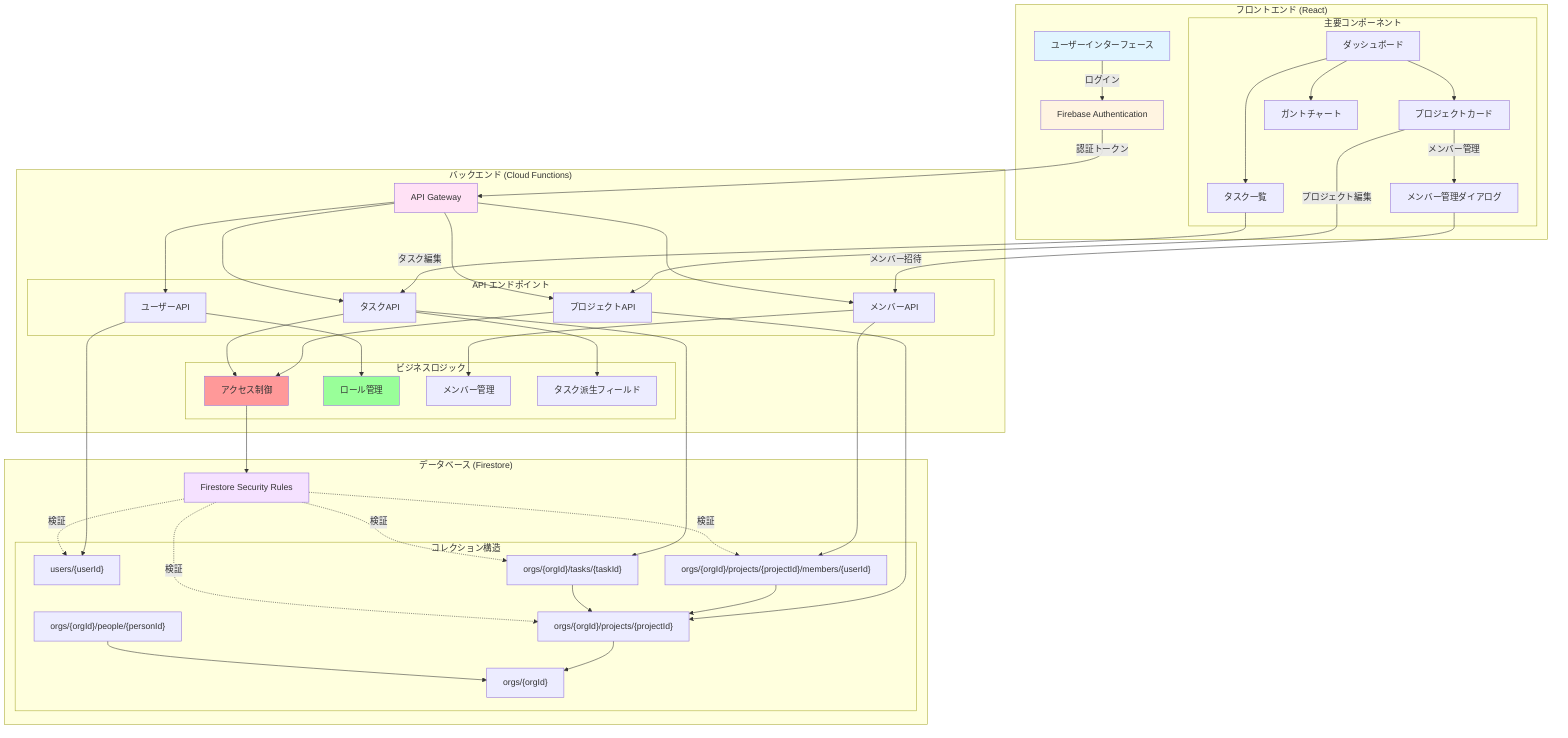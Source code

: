 %% Compass システムアーキテクチャ

graph TB
    subgraph "フロントエンド (React)"
        UI[ユーザーインターフェース]
        Auth[Firebase Authentication]
        
        subgraph "主要コンポーネント"
            Dashboard[ダッシュボード]
            ProjectCard[プロジェクトカード]
            TaskList[タスク一覧]
            GanttChart[ガントチャート]
            MemberDialog[メンバー管理ダイアログ]
        end
    end
    
    subgraph "バックエンド (Cloud Functions)"
        API[API Gateway]
        
        subgraph "API エンドポイント"
            ProjectAPI[プロジェクトAPI]
            TaskAPI[タスクAPI]
            UserAPI[ユーザーAPI]
            MemberAPI[メンバーAPI]
        end
        
        subgraph "ビジネスロジック"
            AccessControl[アクセス制御]
            RoleManager[ロール管理]
            ProjectMembers[メンバー管理]
            TaskDerive[タスク派生フィールド]
        end
    end
    
    subgraph "データベース (Firestore)"
        subgraph "コレクション構造"
            Users["users/{userId}"]
            Orgs["orgs/{orgId}"]
            Projects["orgs/{orgId}/projects/{projectId}"]
            Members["orgs/{orgId}/projects/{projectId}/members/{userId}"]
            Tasks["orgs/{orgId}/tasks/{taskId}"]
            People["orgs/{orgId}/people/{personId}"]
        end
        
        Rules[Firestore Security Rules]
    end
    
    %% フロー
    UI -->|ログイン| Auth
    Auth -->|認証トークン| API
    
    Dashboard --> ProjectCard
    Dashboard --> TaskList
    Dashboard --> GanttChart
    ProjectCard -->|メンバー管理| MemberDialog
    
    MemberDialog -->|メンバー招待| MemberAPI
    ProjectCard -->|プロジェクト編集| ProjectAPI
    TaskList -->|タスク編集| TaskAPI
    
    API --> ProjectAPI
    API --> TaskAPI
    API --> UserAPI
    API --> MemberAPI
    
    ProjectAPI --> AccessControl
    TaskAPI --> AccessControl
    UserAPI --> RoleManager
    MemberAPI --> ProjectMembers
    
    AccessControl --> Rules
    ProjectAPI --> Projects
    TaskAPI --> Tasks
    TaskAPI --> TaskDerive
    UserAPI --> Users
    MemberAPI --> Members
    
    Projects --> Orgs
    Members --> Projects
    Tasks --> Projects
    People --> Orgs
    
    Rules -.検証.-> Users
    Rules -.検証.-> Projects
    Rules -.検証.-> Members
    Rules -.検証.-> Tasks
    
    style UI fill:#e1f5ff
    style Auth fill:#fff4e1
    style API fill:#ffe1f5
    style Rules fill:#f5e1ff
    style AccessControl fill:#ff9999
    style RoleManager fill:#99ff99